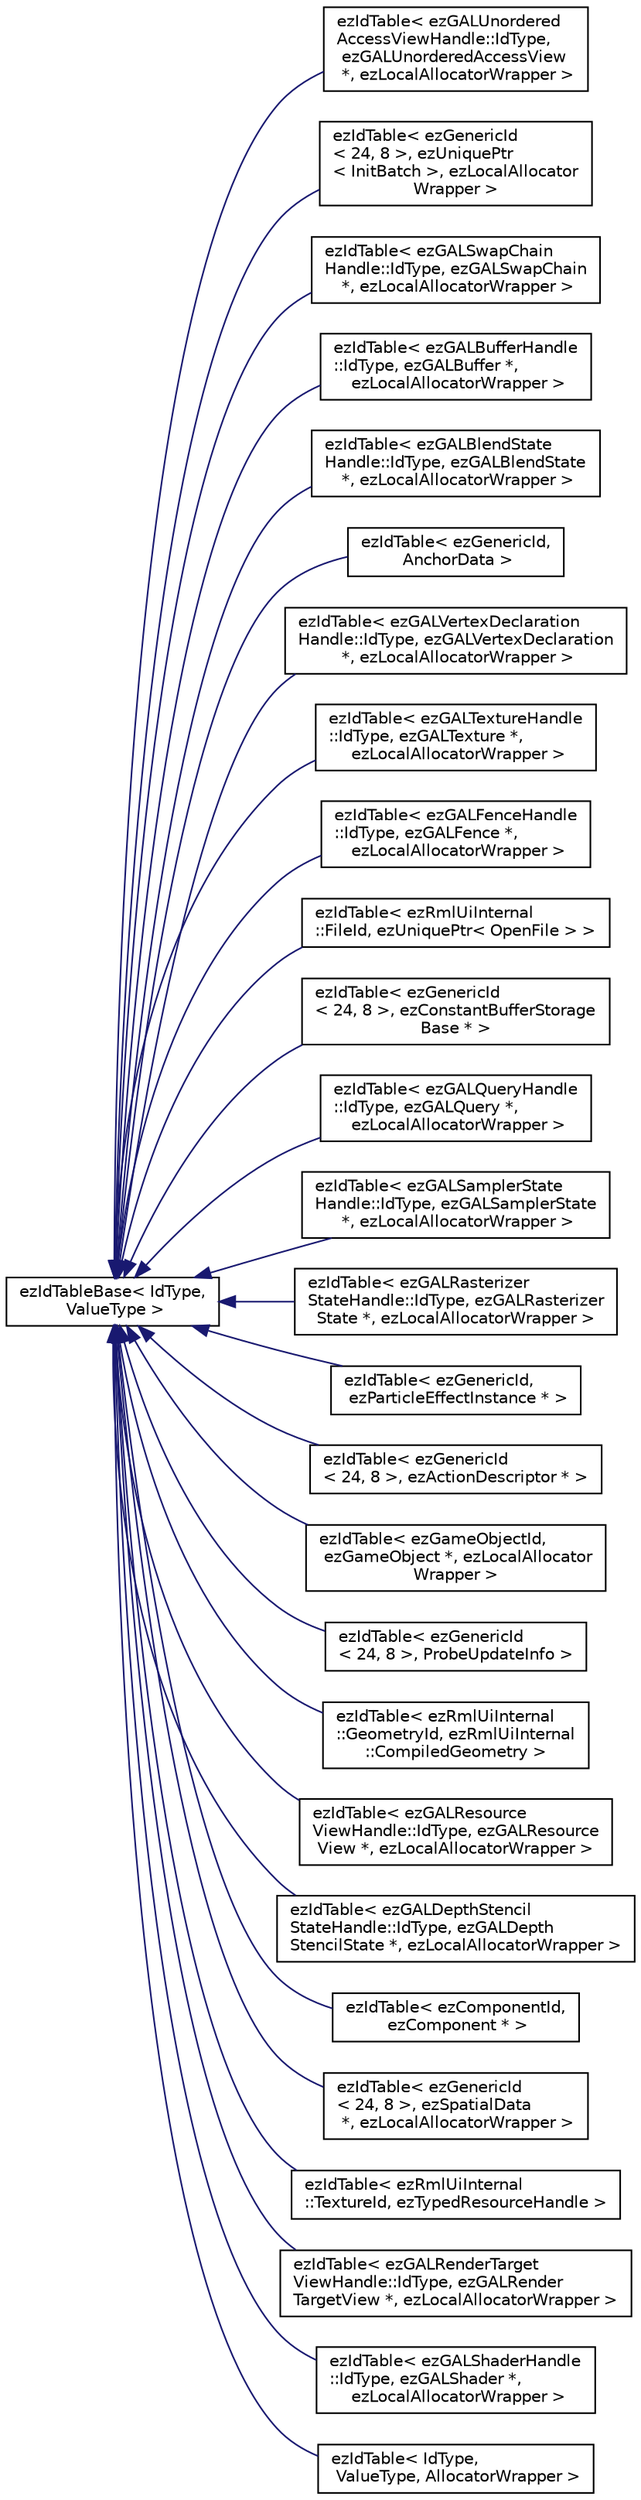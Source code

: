 digraph "Graphical Class Hierarchy"
{
 // LATEX_PDF_SIZE
  edge [fontname="Helvetica",fontsize="10",labelfontname="Helvetica",labelfontsize="10"];
  node [fontname="Helvetica",fontsize="10",shape=record];
  rankdir="LR";
  Node0 [label="ezIdTableBase\< IdType,\l ValueType \>",height=0.2,width=0.4,color="black", fillcolor="white", style="filled",URL="$da/d31/classez_id_table_base.htm",tooltip="Implementation of an id mapping table which stores id/value pairs."];
  Node0 -> Node1 [dir="back",color="midnightblue",fontsize="10",style="solid",fontname="Helvetica"];
  Node1 [label="ezIdTable\< ezGALUnordered\lAccessViewHandle::IdType,\l ezGALUnorderedAccessView\l *, ezLocalAllocatorWrapper \>",height=0.2,width=0.4,color="black", fillcolor="white", style="filled",URL="$d8/ddb/classez_id_table.htm",tooltip=" "];
  Node0 -> Node2 [dir="back",color="midnightblue",fontsize="10",style="solid",fontname="Helvetica"];
  Node2 [label="ezIdTable\< ezGenericId\l\< 24, 8 \>, ezUniquePtr\l\< InitBatch \>, ezLocalAllocator\lWrapper \>",height=0.2,width=0.4,color="black", fillcolor="white", style="filled",URL="$d8/ddb/classez_id_table.htm",tooltip=" "];
  Node0 -> Node3 [dir="back",color="midnightblue",fontsize="10",style="solid",fontname="Helvetica"];
  Node3 [label="ezIdTable\< ezGALSwapChain\lHandle::IdType, ezGALSwapChain\l *, ezLocalAllocatorWrapper \>",height=0.2,width=0.4,color="black", fillcolor="white", style="filled",URL="$d8/ddb/classez_id_table.htm",tooltip=" "];
  Node0 -> Node4 [dir="back",color="midnightblue",fontsize="10",style="solid",fontname="Helvetica"];
  Node4 [label="ezIdTable\< ezGALBufferHandle\l::IdType, ezGALBuffer *,\l ezLocalAllocatorWrapper \>",height=0.2,width=0.4,color="black", fillcolor="white", style="filled",URL="$d8/ddb/classez_id_table.htm",tooltip=" "];
  Node0 -> Node5 [dir="back",color="midnightblue",fontsize="10",style="solid",fontname="Helvetica"];
  Node5 [label="ezIdTable\< ezGALBlendState\lHandle::IdType, ezGALBlendState\l *, ezLocalAllocatorWrapper \>",height=0.2,width=0.4,color="black", fillcolor="white", style="filled",URL="$d8/ddb/classez_id_table.htm",tooltip=" "];
  Node0 -> Node6 [dir="back",color="midnightblue",fontsize="10",style="solid",fontname="Helvetica"];
  Node6 [label="ezIdTable\< ezGenericId,\l AnchorData \>",height=0.2,width=0.4,color="black", fillcolor="white", style="filled",URL="$d8/ddb/classez_id_table.htm",tooltip=" "];
  Node0 -> Node7 [dir="back",color="midnightblue",fontsize="10",style="solid",fontname="Helvetica"];
  Node7 [label="ezIdTable\< ezGALVertexDeclaration\lHandle::IdType, ezGALVertexDeclaration\l *, ezLocalAllocatorWrapper \>",height=0.2,width=0.4,color="black", fillcolor="white", style="filled",URL="$d8/ddb/classez_id_table.htm",tooltip=" "];
  Node0 -> Node8 [dir="back",color="midnightblue",fontsize="10",style="solid",fontname="Helvetica"];
  Node8 [label="ezIdTable\< ezGALTextureHandle\l::IdType, ezGALTexture *,\l ezLocalAllocatorWrapper \>",height=0.2,width=0.4,color="black", fillcolor="white", style="filled",URL="$d8/ddb/classez_id_table.htm",tooltip=" "];
  Node0 -> Node9 [dir="back",color="midnightblue",fontsize="10",style="solid",fontname="Helvetica"];
  Node9 [label="ezIdTable\< ezGALFenceHandle\l::IdType, ezGALFence *,\l ezLocalAllocatorWrapper \>",height=0.2,width=0.4,color="black", fillcolor="white", style="filled",URL="$d8/ddb/classez_id_table.htm",tooltip=" "];
  Node0 -> Node10 [dir="back",color="midnightblue",fontsize="10",style="solid",fontname="Helvetica"];
  Node10 [label="ezIdTable\< ezRmlUiInternal\l::FileId, ezUniquePtr\< OpenFile \> \>",height=0.2,width=0.4,color="black", fillcolor="white", style="filled",URL="$d8/ddb/classez_id_table.htm",tooltip=" "];
  Node0 -> Node11 [dir="back",color="midnightblue",fontsize="10",style="solid",fontname="Helvetica"];
  Node11 [label="ezIdTable\< ezGenericId\l\< 24, 8 \>, ezConstantBufferStorage\lBase * \>",height=0.2,width=0.4,color="black", fillcolor="white", style="filled",URL="$d8/ddb/classez_id_table.htm",tooltip=" "];
  Node0 -> Node12 [dir="back",color="midnightblue",fontsize="10",style="solid",fontname="Helvetica"];
  Node12 [label="ezIdTable\< ezGALQueryHandle\l::IdType, ezGALQuery *,\l ezLocalAllocatorWrapper \>",height=0.2,width=0.4,color="black", fillcolor="white", style="filled",URL="$d8/ddb/classez_id_table.htm",tooltip=" "];
  Node0 -> Node13 [dir="back",color="midnightblue",fontsize="10",style="solid",fontname="Helvetica"];
  Node13 [label="ezIdTable\< ezGALSamplerState\lHandle::IdType, ezGALSamplerState\l *, ezLocalAllocatorWrapper \>",height=0.2,width=0.4,color="black", fillcolor="white", style="filled",URL="$d8/ddb/classez_id_table.htm",tooltip=" "];
  Node0 -> Node14 [dir="back",color="midnightblue",fontsize="10",style="solid",fontname="Helvetica"];
  Node14 [label="ezIdTable\< ezGALRasterizer\lStateHandle::IdType, ezGALRasterizer\lState *, ezLocalAllocatorWrapper \>",height=0.2,width=0.4,color="black", fillcolor="white", style="filled",URL="$d8/ddb/classez_id_table.htm",tooltip=" "];
  Node0 -> Node15 [dir="back",color="midnightblue",fontsize="10",style="solid",fontname="Helvetica"];
  Node15 [label="ezIdTable\< ezGenericId,\l ezParticleEffectInstance * \>",height=0.2,width=0.4,color="black", fillcolor="white", style="filled",URL="$d8/ddb/classez_id_table.htm",tooltip=" "];
  Node0 -> Node16 [dir="back",color="midnightblue",fontsize="10",style="solid",fontname="Helvetica"];
  Node16 [label="ezIdTable\< ezGenericId\l\< 24, 8 \>, ezActionDescriptor * \>",height=0.2,width=0.4,color="black", fillcolor="white", style="filled",URL="$d8/ddb/classez_id_table.htm",tooltip=" "];
  Node0 -> Node17 [dir="back",color="midnightblue",fontsize="10",style="solid",fontname="Helvetica"];
  Node17 [label="ezIdTable\< ezGameObjectId,\l ezGameObject *, ezLocalAllocator\lWrapper \>",height=0.2,width=0.4,color="black", fillcolor="white", style="filled",URL="$d8/ddb/classez_id_table.htm",tooltip=" "];
  Node0 -> Node18 [dir="back",color="midnightblue",fontsize="10",style="solid",fontname="Helvetica"];
  Node18 [label="ezIdTable\< ezGenericId\l\< 24, 8 \>, ProbeUpdateInfo \>",height=0.2,width=0.4,color="black", fillcolor="white", style="filled",URL="$d8/ddb/classez_id_table.htm",tooltip=" "];
  Node0 -> Node19 [dir="back",color="midnightblue",fontsize="10",style="solid",fontname="Helvetica"];
  Node19 [label="ezIdTable\< ezRmlUiInternal\l::GeometryId, ezRmlUiInternal\l::CompiledGeometry \>",height=0.2,width=0.4,color="black", fillcolor="white", style="filled",URL="$d8/ddb/classez_id_table.htm",tooltip=" "];
  Node0 -> Node20 [dir="back",color="midnightblue",fontsize="10",style="solid",fontname="Helvetica"];
  Node20 [label="ezIdTable\< ezGALResource\lViewHandle::IdType, ezGALResource\lView *, ezLocalAllocatorWrapper \>",height=0.2,width=0.4,color="black", fillcolor="white", style="filled",URL="$d8/ddb/classez_id_table.htm",tooltip=" "];
  Node0 -> Node21 [dir="back",color="midnightblue",fontsize="10",style="solid",fontname="Helvetica"];
  Node21 [label="ezIdTable\< ezGALDepthStencil\lStateHandle::IdType, ezGALDepth\lStencilState *, ezLocalAllocatorWrapper \>",height=0.2,width=0.4,color="black", fillcolor="white", style="filled",URL="$d8/ddb/classez_id_table.htm",tooltip=" "];
  Node0 -> Node22 [dir="back",color="midnightblue",fontsize="10",style="solid",fontname="Helvetica"];
  Node22 [label="ezIdTable\< ezComponentId,\l ezComponent * \>",height=0.2,width=0.4,color="black", fillcolor="white", style="filled",URL="$d8/ddb/classez_id_table.htm",tooltip=" "];
  Node0 -> Node23 [dir="back",color="midnightblue",fontsize="10",style="solid",fontname="Helvetica"];
  Node23 [label="ezIdTable\< ezGenericId\l\< 24, 8 \>, ezSpatialData\l *, ezLocalAllocatorWrapper \>",height=0.2,width=0.4,color="black", fillcolor="white", style="filled",URL="$d8/ddb/classez_id_table.htm",tooltip=" "];
  Node0 -> Node24 [dir="back",color="midnightblue",fontsize="10",style="solid",fontname="Helvetica"];
  Node24 [label="ezIdTable\< ezRmlUiInternal\l::TextureId, ezTypedResourceHandle \>",height=0.2,width=0.4,color="black", fillcolor="white", style="filled",URL="$d8/ddb/classez_id_table.htm",tooltip=" "];
  Node0 -> Node25 [dir="back",color="midnightblue",fontsize="10",style="solid",fontname="Helvetica"];
  Node25 [label="ezIdTable\< ezGALRenderTarget\lViewHandle::IdType, ezGALRender\lTargetView *, ezLocalAllocatorWrapper \>",height=0.2,width=0.4,color="black", fillcolor="white", style="filled",URL="$d8/ddb/classez_id_table.htm",tooltip=" "];
  Node0 -> Node26 [dir="back",color="midnightblue",fontsize="10",style="solid",fontname="Helvetica"];
  Node26 [label="ezIdTable\< ezGALShaderHandle\l::IdType, ezGALShader *,\l ezLocalAllocatorWrapper \>",height=0.2,width=0.4,color="black", fillcolor="white", style="filled",URL="$d8/ddb/classez_id_table.htm",tooltip=" "];
  Node0 -> Node27 [dir="back",color="midnightblue",fontsize="10",style="solid",fontname="Helvetica"];
  Node27 [label="ezIdTable\< IdType,\l ValueType, AllocatorWrapper \>",height=0.2,width=0.4,color="black", fillcolor="white", style="filled",URL="$d8/ddb/classez_id_table.htm",tooltip=" "];
}
